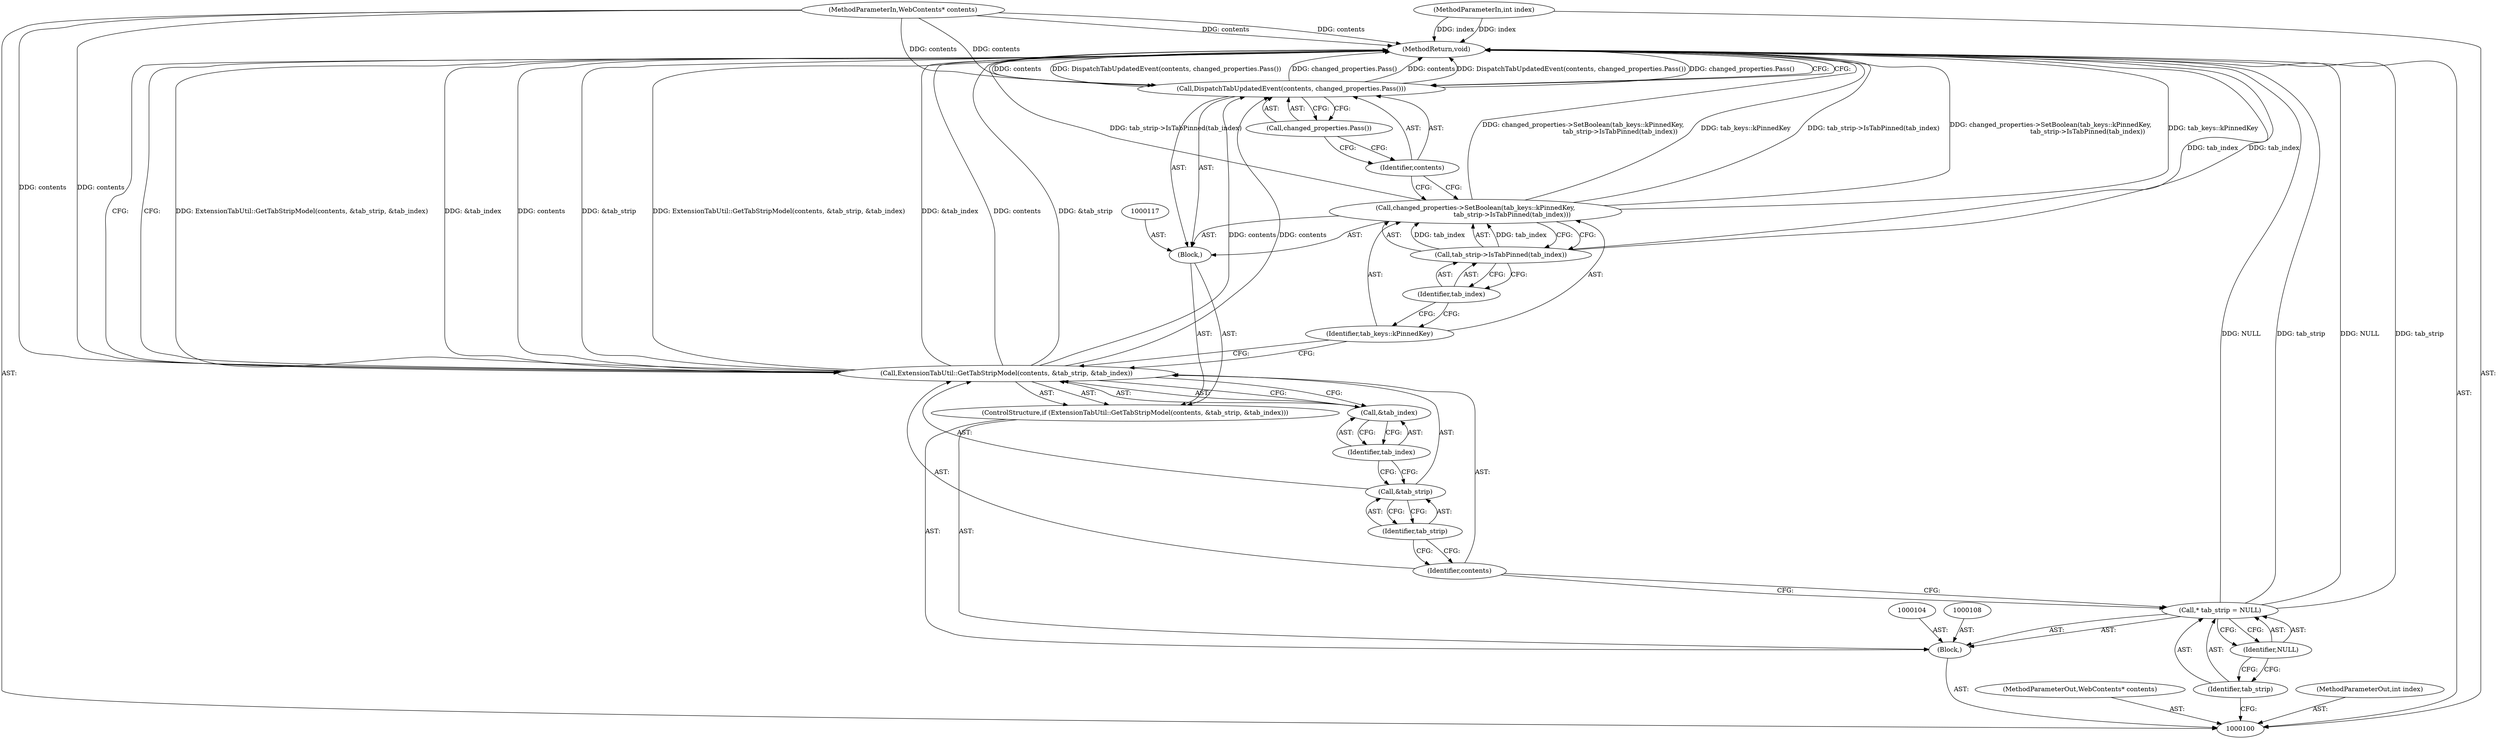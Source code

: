 digraph "0_Chrome_f7ae1f7a918f1973dca241a7a23169906eaf4fe3_4" {
"1000125" [label="(MethodReturn,void)"];
"1000101" [label="(MethodParameterIn,WebContents* contents)"];
"1000165" [label="(MethodParameterOut,WebContents* contents)"];
"1000123" [label="(Identifier,contents)"];
"1000124" [label="(Call,changed_properties.Pass())"];
"1000122" [label="(Call,DispatchTabUpdatedEvent(contents, changed_properties.Pass()))"];
"1000102" [label="(MethodParameterIn,int index)"];
"1000166" [label="(MethodParameterOut,int index)"];
"1000103" [label="(Block,)"];
"1000105" [label="(Call,* tab_strip = NULL)"];
"1000106" [label="(Identifier,tab_strip)"];
"1000107" [label="(Identifier,NULL)"];
"1000109" [label="(ControlStructure,if (ExtensionTabUtil::GetTabStripModel(contents, &tab_strip, &tab_index)))"];
"1000111" [label="(Identifier,contents)"];
"1000112" [label="(Call,&tab_strip)"];
"1000113" [label="(Identifier,tab_strip)"];
"1000114" [label="(Call,&tab_index)"];
"1000115" [label="(Identifier,tab_index)"];
"1000110" [label="(Call,ExtensionTabUtil::GetTabStripModel(contents, &tab_strip, &tab_index))"];
"1000116" [label="(Block,)"];
"1000119" [label="(Identifier,tab_keys::kPinnedKey)"];
"1000118" [label="(Call,changed_properties->SetBoolean(tab_keys::kPinnedKey,\n                                    tab_strip->IsTabPinned(tab_index)))"];
"1000120" [label="(Call,tab_strip->IsTabPinned(tab_index))"];
"1000121" [label="(Identifier,tab_index)"];
"1000125" -> "1000100"  [label="AST: "];
"1000125" -> "1000122"  [label="CFG: "];
"1000125" -> "1000110"  [label="CFG: "];
"1000105" -> "1000125"  [label="DDG: NULL"];
"1000105" -> "1000125"  [label="DDG: tab_strip"];
"1000110" -> "1000125"  [label="DDG: &tab_index"];
"1000110" -> "1000125"  [label="DDG: contents"];
"1000110" -> "1000125"  [label="DDG: &tab_strip"];
"1000110" -> "1000125"  [label="DDG: ExtensionTabUtil::GetTabStripModel(contents, &tab_strip, &tab_index)"];
"1000122" -> "1000125"  [label="DDG: contents"];
"1000122" -> "1000125"  [label="DDG: DispatchTabUpdatedEvent(contents, changed_properties.Pass())"];
"1000122" -> "1000125"  [label="DDG: changed_properties.Pass()"];
"1000120" -> "1000125"  [label="DDG: tab_index"];
"1000118" -> "1000125"  [label="DDG: changed_properties->SetBoolean(tab_keys::kPinnedKey,\n                                    tab_strip->IsTabPinned(tab_index))"];
"1000118" -> "1000125"  [label="DDG: tab_keys::kPinnedKey"];
"1000118" -> "1000125"  [label="DDG: tab_strip->IsTabPinned(tab_index)"];
"1000102" -> "1000125"  [label="DDG: index"];
"1000101" -> "1000125"  [label="DDG: contents"];
"1000101" -> "1000100"  [label="AST: "];
"1000101" -> "1000125"  [label="DDG: contents"];
"1000101" -> "1000110"  [label="DDG: contents"];
"1000101" -> "1000122"  [label="DDG: contents"];
"1000165" -> "1000100"  [label="AST: "];
"1000123" -> "1000122"  [label="AST: "];
"1000123" -> "1000118"  [label="CFG: "];
"1000124" -> "1000123"  [label="CFG: "];
"1000124" -> "1000122"  [label="AST: "];
"1000124" -> "1000123"  [label="CFG: "];
"1000122" -> "1000124"  [label="CFG: "];
"1000122" -> "1000116"  [label="AST: "];
"1000122" -> "1000124"  [label="CFG: "];
"1000123" -> "1000122"  [label="AST: "];
"1000124" -> "1000122"  [label="AST: "];
"1000125" -> "1000122"  [label="CFG: "];
"1000122" -> "1000125"  [label="DDG: contents"];
"1000122" -> "1000125"  [label="DDG: DispatchTabUpdatedEvent(contents, changed_properties.Pass())"];
"1000122" -> "1000125"  [label="DDG: changed_properties.Pass()"];
"1000110" -> "1000122"  [label="DDG: contents"];
"1000101" -> "1000122"  [label="DDG: contents"];
"1000102" -> "1000100"  [label="AST: "];
"1000102" -> "1000125"  [label="DDG: index"];
"1000166" -> "1000100"  [label="AST: "];
"1000103" -> "1000100"  [label="AST: "];
"1000104" -> "1000103"  [label="AST: "];
"1000105" -> "1000103"  [label="AST: "];
"1000108" -> "1000103"  [label="AST: "];
"1000109" -> "1000103"  [label="AST: "];
"1000105" -> "1000103"  [label="AST: "];
"1000105" -> "1000107"  [label="CFG: "];
"1000106" -> "1000105"  [label="AST: "];
"1000107" -> "1000105"  [label="AST: "];
"1000111" -> "1000105"  [label="CFG: "];
"1000105" -> "1000125"  [label="DDG: NULL"];
"1000105" -> "1000125"  [label="DDG: tab_strip"];
"1000106" -> "1000105"  [label="AST: "];
"1000106" -> "1000100"  [label="CFG: "];
"1000107" -> "1000106"  [label="CFG: "];
"1000107" -> "1000105"  [label="AST: "];
"1000107" -> "1000106"  [label="CFG: "];
"1000105" -> "1000107"  [label="CFG: "];
"1000109" -> "1000103"  [label="AST: "];
"1000110" -> "1000109"  [label="AST: "];
"1000116" -> "1000109"  [label="AST: "];
"1000111" -> "1000110"  [label="AST: "];
"1000111" -> "1000105"  [label="CFG: "];
"1000113" -> "1000111"  [label="CFG: "];
"1000112" -> "1000110"  [label="AST: "];
"1000112" -> "1000113"  [label="CFG: "];
"1000113" -> "1000112"  [label="AST: "];
"1000115" -> "1000112"  [label="CFG: "];
"1000113" -> "1000112"  [label="AST: "];
"1000113" -> "1000111"  [label="CFG: "];
"1000112" -> "1000113"  [label="CFG: "];
"1000114" -> "1000110"  [label="AST: "];
"1000114" -> "1000115"  [label="CFG: "];
"1000115" -> "1000114"  [label="AST: "];
"1000110" -> "1000114"  [label="CFG: "];
"1000115" -> "1000114"  [label="AST: "];
"1000115" -> "1000112"  [label="CFG: "];
"1000114" -> "1000115"  [label="CFG: "];
"1000110" -> "1000109"  [label="AST: "];
"1000110" -> "1000114"  [label="CFG: "];
"1000111" -> "1000110"  [label="AST: "];
"1000112" -> "1000110"  [label="AST: "];
"1000114" -> "1000110"  [label="AST: "];
"1000119" -> "1000110"  [label="CFG: "];
"1000125" -> "1000110"  [label="CFG: "];
"1000110" -> "1000125"  [label="DDG: &tab_index"];
"1000110" -> "1000125"  [label="DDG: contents"];
"1000110" -> "1000125"  [label="DDG: &tab_strip"];
"1000110" -> "1000125"  [label="DDG: ExtensionTabUtil::GetTabStripModel(contents, &tab_strip, &tab_index)"];
"1000101" -> "1000110"  [label="DDG: contents"];
"1000110" -> "1000122"  [label="DDG: contents"];
"1000116" -> "1000109"  [label="AST: "];
"1000117" -> "1000116"  [label="AST: "];
"1000118" -> "1000116"  [label="AST: "];
"1000122" -> "1000116"  [label="AST: "];
"1000119" -> "1000118"  [label="AST: "];
"1000119" -> "1000110"  [label="CFG: "];
"1000121" -> "1000119"  [label="CFG: "];
"1000118" -> "1000116"  [label="AST: "];
"1000118" -> "1000120"  [label="CFG: "];
"1000119" -> "1000118"  [label="AST: "];
"1000120" -> "1000118"  [label="AST: "];
"1000123" -> "1000118"  [label="CFG: "];
"1000118" -> "1000125"  [label="DDG: changed_properties->SetBoolean(tab_keys::kPinnedKey,\n                                    tab_strip->IsTabPinned(tab_index))"];
"1000118" -> "1000125"  [label="DDG: tab_keys::kPinnedKey"];
"1000118" -> "1000125"  [label="DDG: tab_strip->IsTabPinned(tab_index)"];
"1000120" -> "1000118"  [label="DDG: tab_index"];
"1000120" -> "1000118"  [label="AST: "];
"1000120" -> "1000121"  [label="CFG: "];
"1000121" -> "1000120"  [label="AST: "];
"1000118" -> "1000120"  [label="CFG: "];
"1000120" -> "1000125"  [label="DDG: tab_index"];
"1000120" -> "1000118"  [label="DDG: tab_index"];
"1000121" -> "1000120"  [label="AST: "];
"1000121" -> "1000119"  [label="CFG: "];
"1000120" -> "1000121"  [label="CFG: "];
}
